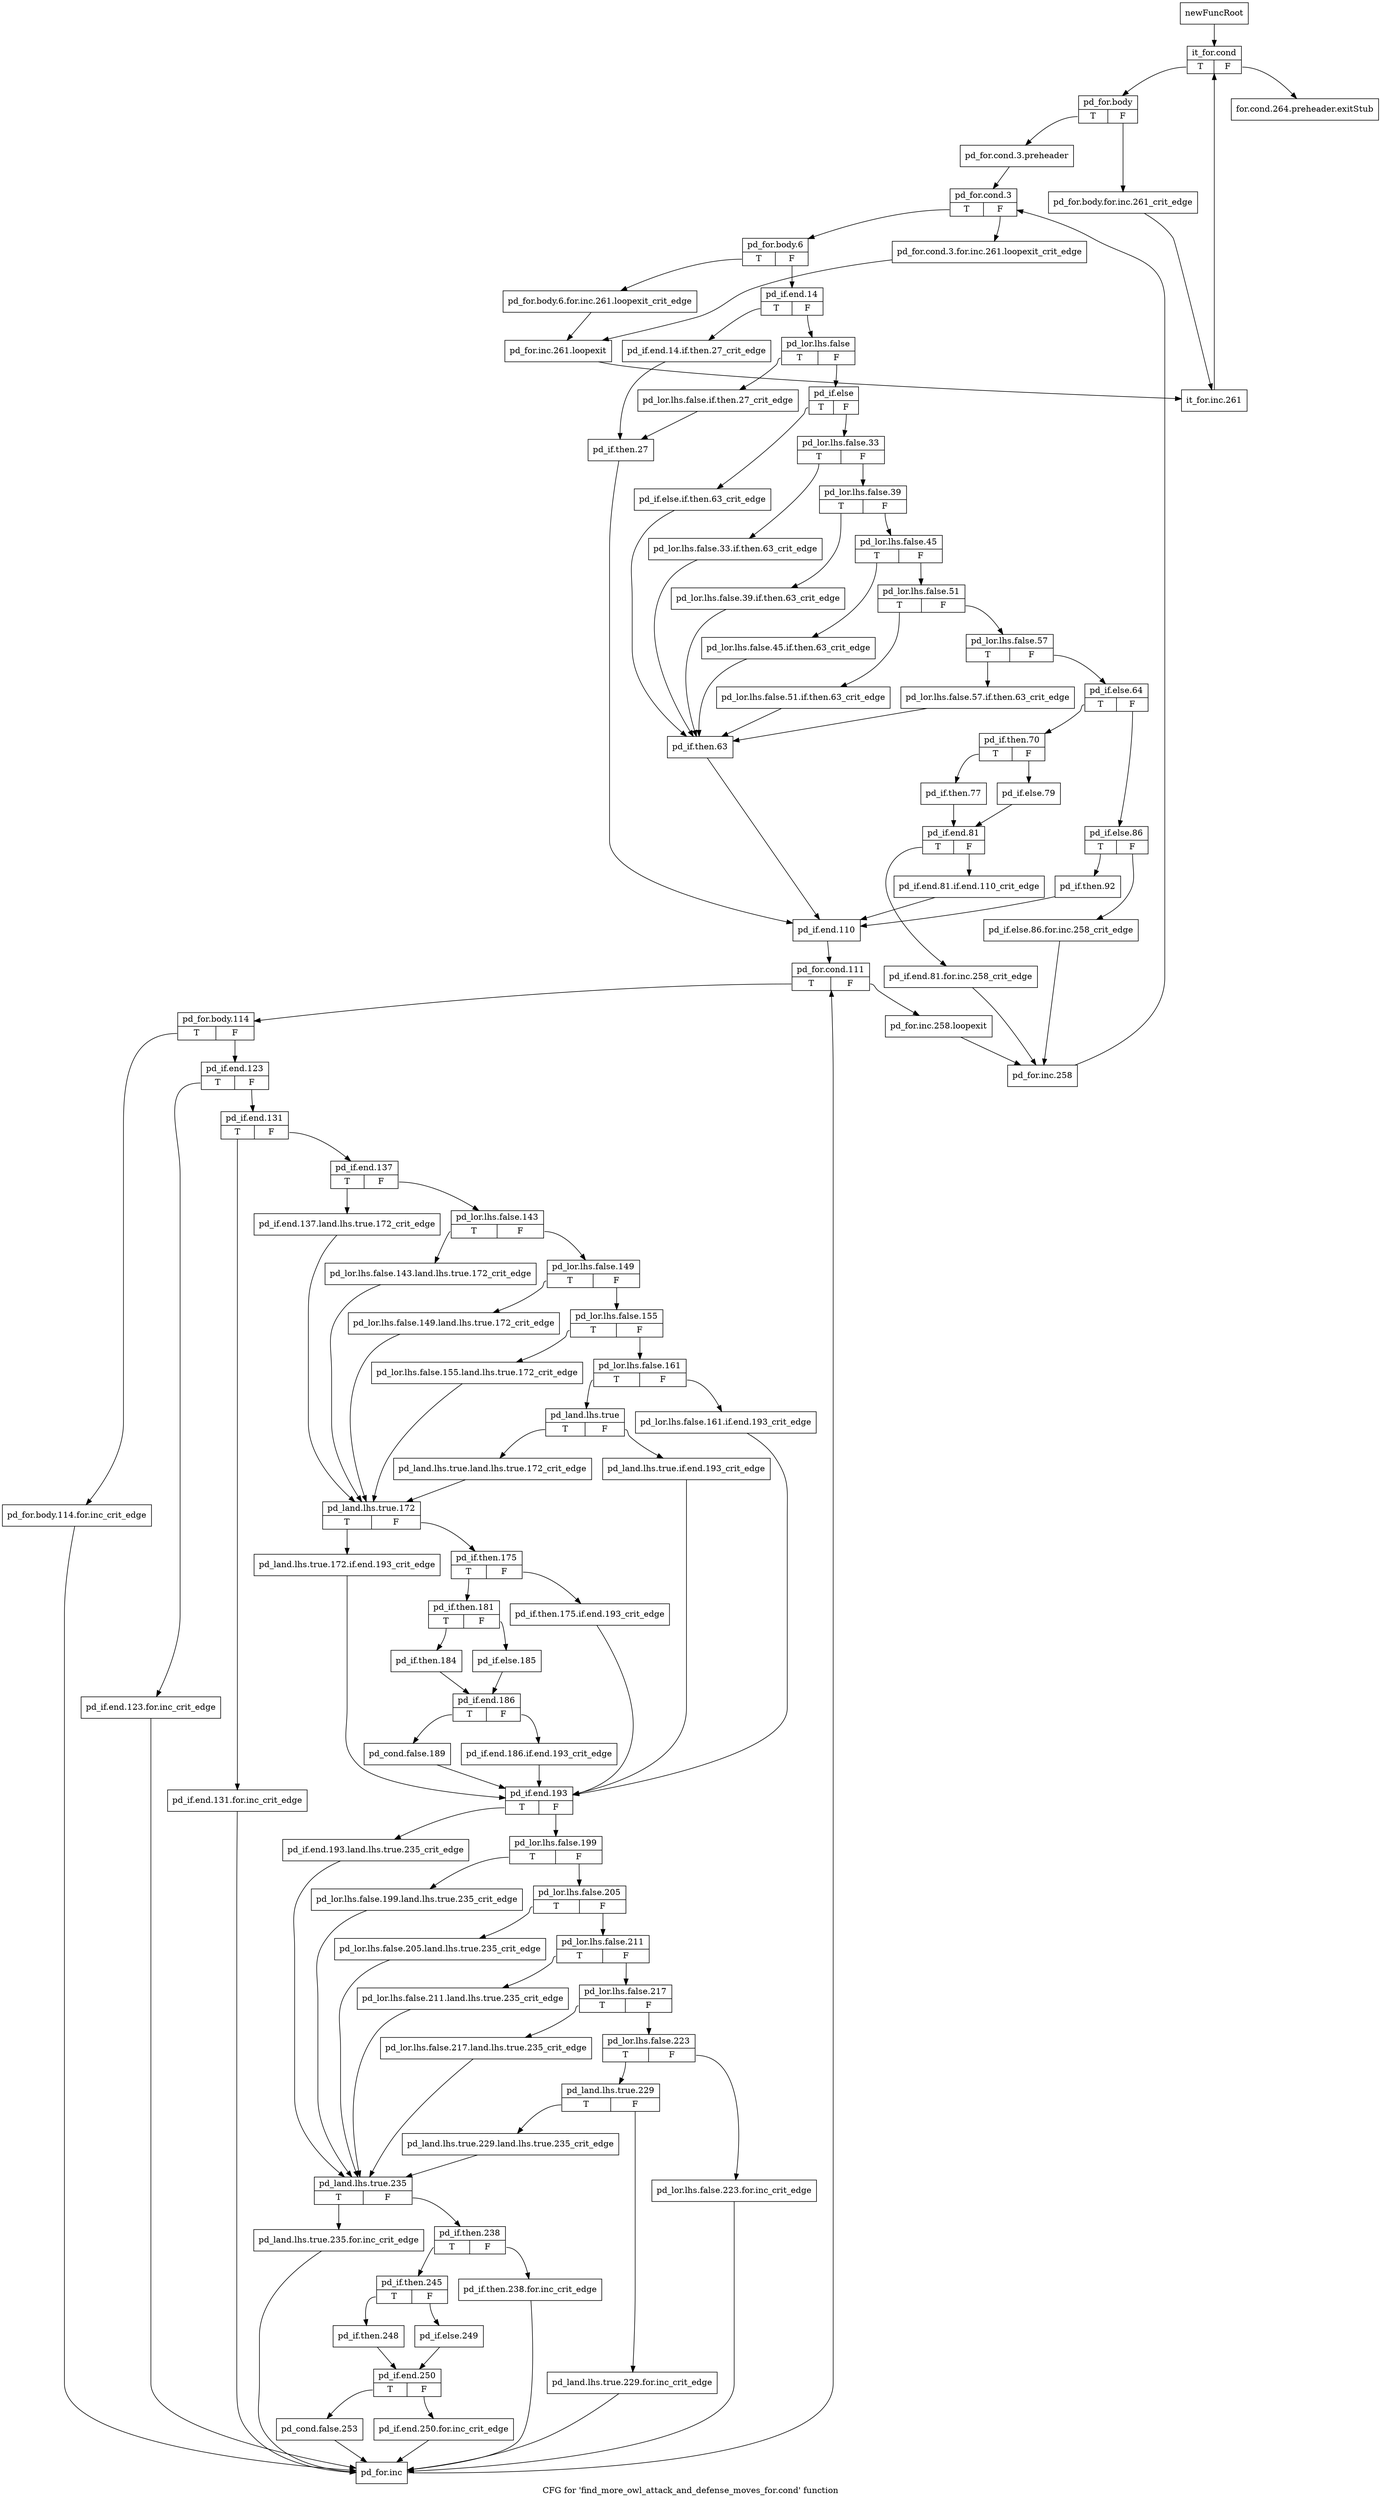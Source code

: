 digraph "CFG for 'find_more_owl_attack_and_defense_moves_for.cond' function" {
	label="CFG for 'find_more_owl_attack_and_defense_moves_for.cond' function";

	Node0x45d3a80 [shape=record,label="{newFuncRoot}"];
	Node0x45d3a80 -> Node0x45d3b20;
	Node0x45d3ad0 [shape=record,label="{for.cond.264.preheader.exitStub}"];
	Node0x45d3b20 [shape=record,label="{it_for.cond|{<s0>T|<s1>F}}"];
	Node0x45d3b20:s0 -> Node0x45dd7f0;
	Node0x45d3b20:s1 -> Node0x45d3ad0;
	Node0x45dd7f0 [shape=record,label="{pd_for.body|{<s0>T|<s1>F}}"];
	Node0x45dd7f0:s0 -> Node0x45dd890;
	Node0x45dd7f0:s1 -> Node0x45dd840;
	Node0x45dd840 [shape=record,label="{pd_for.body.for.inc.261_crit_edge}"];
	Node0x45dd840 -> Node0x45df5a0;
	Node0x45dd890 [shape=record,label="{pd_for.cond.3.preheader}"];
	Node0x45dd890 -> Node0x45dd8e0;
	Node0x45dd8e0 [shape=record,label="{pd_for.cond.3|{<s0>T|<s1>F}}"];
	Node0x45dd8e0:s0 -> Node0x45dd980;
	Node0x45dd8e0:s1 -> Node0x45dd930;
	Node0x45dd930 [shape=record,label="{pd_for.cond.3.for.inc.261.loopexit_crit_edge}"];
	Node0x45dd930 -> Node0x45df550;
	Node0x45dd980 [shape=record,label="{pd_for.body.6|{<s0>T|<s1>F}}"];
	Node0x45dd980:s0 -> Node0x45df500;
	Node0x45dd980:s1 -> Node0x45dd9d0;
	Node0x45dd9d0 [shape=record,label="{pd_if.end.14|{<s0>T|<s1>F}}"];
	Node0x45dd9d0:s0 -> Node0x45de1f0;
	Node0x45dd9d0:s1 -> Node0x45dda20;
	Node0x45dda20 [shape=record,label="{pd_lor.lhs.false|{<s0>T|<s1>F}}"];
	Node0x45dda20:s0 -> Node0x45de1a0;
	Node0x45dda20:s1 -> Node0x45dda70;
	Node0x45dda70 [shape=record,label="{pd_if.else|{<s0>T|<s1>F}}"];
	Node0x45dda70:s0 -> Node0x45de100;
	Node0x45dda70:s1 -> Node0x45ddac0;
	Node0x45ddac0 [shape=record,label="{pd_lor.lhs.false.33|{<s0>T|<s1>F}}"];
	Node0x45ddac0:s0 -> Node0x45de0b0;
	Node0x45ddac0:s1 -> Node0x45ddb10;
	Node0x45ddb10 [shape=record,label="{pd_lor.lhs.false.39|{<s0>T|<s1>F}}"];
	Node0x45ddb10:s0 -> Node0x45de060;
	Node0x45ddb10:s1 -> Node0x45ddb60;
	Node0x45ddb60 [shape=record,label="{pd_lor.lhs.false.45|{<s0>T|<s1>F}}"];
	Node0x45ddb60:s0 -> Node0x45de010;
	Node0x45ddb60:s1 -> Node0x45ddbb0;
	Node0x45ddbb0 [shape=record,label="{pd_lor.lhs.false.51|{<s0>T|<s1>F}}"];
	Node0x45ddbb0:s0 -> Node0x45ddfc0;
	Node0x45ddbb0:s1 -> Node0x45ddc00;
	Node0x45ddc00 [shape=record,label="{pd_lor.lhs.false.57|{<s0>T|<s1>F}}"];
	Node0x45ddc00:s0 -> Node0x45ddf70;
	Node0x45ddc00:s1 -> Node0x45ddc50;
	Node0x45ddc50 [shape=record,label="{pd_if.else.64|{<s0>T|<s1>F}}"];
	Node0x45ddc50:s0 -> Node0x45ddd90;
	Node0x45ddc50:s1 -> Node0x45ddca0;
	Node0x45ddca0 [shape=record,label="{pd_if.else.86|{<s0>T|<s1>F}}"];
	Node0x45ddca0:s0 -> Node0x45ddd40;
	Node0x45ddca0:s1 -> Node0x45ddcf0;
	Node0x45ddcf0 [shape=record,label="{pd_if.else.86.for.inc.258_crit_edge}"];
	Node0x45ddcf0 -> Node0x45de380;
	Node0x45ddd40 [shape=record,label="{pd_if.then.92}"];
	Node0x45ddd40 -> Node0x45de290;
	Node0x45ddd90 [shape=record,label="{pd_if.then.70|{<s0>T|<s1>F}}"];
	Node0x45ddd90:s0 -> Node0x45dde30;
	Node0x45ddd90:s1 -> Node0x45ddde0;
	Node0x45ddde0 [shape=record,label="{pd_if.else.79}"];
	Node0x45ddde0 -> Node0x45dde80;
	Node0x45dde30 [shape=record,label="{pd_if.then.77}"];
	Node0x45dde30 -> Node0x45dde80;
	Node0x45dde80 [shape=record,label="{pd_if.end.81|{<s0>T|<s1>F}}"];
	Node0x45dde80:s0 -> Node0x45ddf20;
	Node0x45dde80:s1 -> Node0x45dded0;
	Node0x45dded0 [shape=record,label="{pd_if.end.81.if.end.110_crit_edge}"];
	Node0x45dded0 -> Node0x45de290;
	Node0x45ddf20 [shape=record,label="{pd_if.end.81.for.inc.258_crit_edge}"];
	Node0x45ddf20 -> Node0x45de380;
	Node0x45ddf70 [shape=record,label="{pd_lor.lhs.false.57.if.then.63_crit_edge}"];
	Node0x45ddf70 -> Node0x45de150;
	Node0x45ddfc0 [shape=record,label="{pd_lor.lhs.false.51.if.then.63_crit_edge}"];
	Node0x45ddfc0 -> Node0x45de150;
	Node0x45de010 [shape=record,label="{pd_lor.lhs.false.45.if.then.63_crit_edge}"];
	Node0x45de010 -> Node0x45de150;
	Node0x45de060 [shape=record,label="{pd_lor.lhs.false.39.if.then.63_crit_edge}"];
	Node0x45de060 -> Node0x45de150;
	Node0x45de0b0 [shape=record,label="{pd_lor.lhs.false.33.if.then.63_crit_edge}"];
	Node0x45de0b0 -> Node0x45de150;
	Node0x45de100 [shape=record,label="{pd_if.else.if.then.63_crit_edge}"];
	Node0x45de100 -> Node0x45de150;
	Node0x45de150 [shape=record,label="{pd_if.then.63}"];
	Node0x45de150 -> Node0x45de290;
	Node0x45de1a0 [shape=record,label="{pd_lor.lhs.false.if.then.27_crit_edge}"];
	Node0x45de1a0 -> Node0x45de240;
	Node0x45de1f0 [shape=record,label="{pd_if.end.14.if.then.27_crit_edge}"];
	Node0x45de1f0 -> Node0x45de240;
	Node0x45de240 [shape=record,label="{pd_if.then.27}"];
	Node0x45de240 -> Node0x45de290;
	Node0x45de290 [shape=record,label="{pd_if.end.110}"];
	Node0x45de290 -> Node0x45de2e0;
	Node0x45de2e0 [shape=record,label="{pd_for.cond.111|{<s0>T|<s1>F}}"];
	Node0x45de2e0:s0 -> Node0x45de3d0;
	Node0x45de2e0:s1 -> Node0x45de330;
	Node0x45de330 [shape=record,label="{pd_for.inc.258.loopexit}"];
	Node0x45de330 -> Node0x45de380;
	Node0x45de380 [shape=record,label="{pd_for.inc.258}"];
	Node0x45de380 -> Node0x45dd8e0;
	Node0x45de3d0 [shape=record,label="{pd_for.body.114|{<s0>T|<s1>F}}"];
	Node0x45de3d0:s0 -> Node0x45df460;
	Node0x45de3d0:s1 -> Node0x45de420;
	Node0x45de420 [shape=record,label="{pd_if.end.123|{<s0>T|<s1>F}}"];
	Node0x45de420:s0 -> Node0x45df410;
	Node0x45de420:s1 -> Node0x45de470;
	Node0x45de470 [shape=record,label="{pd_if.end.131|{<s0>T|<s1>F}}"];
	Node0x45de470:s0 -> Node0x45df3c0;
	Node0x45de470:s1 -> Node0x45de4c0;
	Node0x45de4c0 [shape=record,label="{pd_if.end.137|{<s0>T|<s1>F}}"];
	Node0x45de4c0:s0 -> Node0x45de880;
	Node0x45de4c0:s1 -> Node0x45de510;
	Node0x45de510 [shape=record,label="{pd_lor.lhs.false.143|{<s0>T|<s1>F}}"];
	Node0x45de510:s0 -> Node0x45de830;
	Node0x45de510:s1 -> Node0x45de560;
	Node0x45de560 [shape=record,label="{pd_lor.lhs.false.149|{<s0>T|<s1>F}}"];
	Node0x45de560:s0 -> Node0x45de7e0;
	Node0x45de560:s1 -> Node0x45de5b0;
	Node0x45de5b0 [shape=record,label="{pd_lor.lhs.false.155|{<s0>T|<s1>F}}"];
	Node0x45de5b0:s0 -> Node0x45de790;
	Node0x45de5b0:s1 -> Node0x45de600;
	Node0x45de600 [shape=record,label="{pd_lor.lhs.false.161|{<s0>T|<s1>F}}"];
	Node0x45de600:s0 -> Node0x45de6a0;
	Node0x45de600:s1 -> Node0x45de650;
	Node0x45de650 [shape=record,label="{pd_lor.lhs.false.161.if.end.193_crit_edge}"];
	Node0x45de650 -> Node0x45debf0;
	Node0x45de6a0 [shape=record,label="{pd_land.lhs.true|{<s0>T|<s1>F}}"];
	Node0x45de6a0:s0 -> Node0x45de740;
	Node0x45de6a0:s1 -> Node0x45de6f0;
	Node0x45de6f0 [shape=record,label="{pd_land.lhs.true.if.end.193_crit_edge}"];
	Node0x45de6f0 -> Node0x45debf0;
	Node0x45de740 [shape=record,label="{pd_land.lhs.true.land.lhs.true.172_crit_edge}"];
	Node0x45de740 -> Node0x45de8d0;
	Node0x45de790 [shape=record,label="{pd_lor.lhs.false.155.land.lhs.true.172_crit_edge}"];
	Node0x45de790 -> Node0x45de8d0;
	Node0x45de7e0 [shape=record,label="{pd_lor.lhs.false.149.land.lhs.true.172_crit_edge}"];
	Node0x45de7e0 -> Node0x45de8d0;
	Node0x45de830 [shape=record,label="{pd_lor.lhs.false.143.land.lhs.true.172_crit_edge}"];
	Node0x45de830 -> Node0x45de8d0;
	Node0x45de880 [shape=record,label="{pd_if.end.137.land.lhs.true.172_crit_edge}"];
	Node0x45de880 -> Node0x45de8d0;
	Node0x45de8d0 [shape=record,label="{pd_land.lhs.true.172|{<s0>T|<s1>F}}"];
	Node0x45de8d0:s0 -> Node0x45deba0;
	Node0x45de8d0:s1 -> Node0x45de920;
	Node0x45de920 [shape=record,label="{pd_if.then.175|{<s0>T|<s1>F}}"];
	Node0x45de920:s0 -> Node0x45de9c0;
	Node0x45de920:s1 -> Node0x45de970;
	Node0x45de970 [shape=record,label="{pd_if.then.175.if.end.193_crit_edge}"];
	Node0x45de970 -> Node0x45debf0;
	Node0x45de9c0 [shape=record,label="{pd_if.then.181|{<s0>T|<s1>F}}"];
	Node0x45de9c0:s0 -> Node0x45dea60;
	Node0x45de9c0:s1 -> Node0x45dea10;
	Node0x45dea10 [shape=record,label="{pd_if.else.185}"];
	Node0x45dea10 -> Node0x45deab0;
	Node0x45dea60 [shape=record,label="{pd_if.then.184}"];
	Node0x45dea60 -> Node0x45deab0;
	Node0x45deab0 [shape=record,label="{pd_if.end.186|{<s0>T|<s1>F}}"];
	Node0x45deab0:s0 -> Node0x45deb50;
	Node0x45deab0:s1 -> Node0x45deb00;
	Node0x45deb00 [shape=record,label="{pd_if.end.186.if.end.193_crit_edge}"];
	Node0x45deb00 -> Node0x45debf0;
	Node0x45deb50 [shape=record,label="{pd_cond.false.189}"];
	Node0x45deb50 -> Node0x45debf0;
	Node0x45deba0 [shape=record,label="{pd_land.lhs.true.172.if.end.193_crit_edge}"];
	Node0x45deba0 -> Node0x45debf0;
	Node0x45debf0 [shape=record,label="{pd_if.end.193|{<s0>T|<s1>F}}"];
	Node0x45debf0:s0 -> Node0x45df050;
	Node0x45debf0:s1 -> Node0x45dec40;
	Node0x45dec40 [shape=record,label="{pd_lor.lhs.false.199|{<s0>T|<s1>F}}"];
	Node0x45dec40:s0 -> Node0x45df000;
	Node0x45dec40:s1 -> Node0x45dec90;
	Node0x45dec90 [shape=record,label="{pd_lor.lhs.false.205|{<s0>T|<s1>F}}"];
	Node0x45dec90:s0 -> Node0x45defb0;
	Node0x45dec90:s1 -> Node0x45dece0;
	Node0x45dece0 [shape=record,label="{pd_lor.lhs.false.211|{<s0>T|<s1>F}}"];
	Node0x45dece0:s0 -> Node0x45def60;
	Node0x45dece0:s1 -> Node0x45ded30;
	Node0x45ded30 [shape=record,label="{pd_lor.lhs.false.217|{<s0>T|<s1>F}}"];
	Node0x45ded30:s0 -> Node0x45def10;
	Node0x45ded30:s1 -> Node0x45ded80;
	Node0x45ded80 [shape=record,label="{pd_lor.lhs.false.223|{<s0>T|<s1>F}}"];
	Node0x45ded80:s0 -> Node0x45dee20;
	Node0x45ded80:s1 -> Node0x45dedd0;
	Node0x45dedd0 [shape=record,label="{pd_lor.lhs.false.223.for.inc_crit_edge}"];
	Node0x45dedd0 -> Node0x45df4b0;
	Node0x45dee20 [shape=record,label="{pd_land.lhs.true.229|{<s0>T|<s1>F}}"];
	Node0x45dee20:s0 -> Node0x45deec0;
	Node0x45dee20:s1 -> Node0x45dee70;
	Node0x45dee70 [shape=record,label="{pd_land.lhs.true.229.for.inc_crit_edge}"];
	Node0x45dee70 -> Node0x45df4b0;
	Node0x45deec0 [shape=record,label="{pd_land.lhs.true.229.land.lhs.true.235_crit_edge}"];
	Node0x45deec0 -> Node0x45df0a0;
	Node0x45def10 [shape=record,label="{pd_lor.lhs.false.217.land.lhs.true.235_crit_edge}"];
	Node0x45def10 -> Node0x45df0a0;
	Node0x45def60 [shape=record,label="{pd_lor.lhs.false.211.land.lhs.true.235_crit_edge}"];
	Node0x45def60 -> Node0x45df0a0;
	Node0x45defb0 [shape=record,label="{pd_lor.lhs.false.205.land.lhs.true.235_crit_edge}"];
	Node0x45defb0 -> Node0x45df0a0;
	Node0x45df000 [shape=record,label="{pd_lor.lhs.false.199.land.lhs.true.235_crit_edge}"];
	Node0x45df000 -> Node0x45df0a0;
	Node0x45df050 [shape=record,label="{pd_if.end.193.land.lhs.true.235_crit_edge}"];
	Node0x45df050 -> Node0x45df0a0;
	Node0x45df0a0 [shape=record,label="{pd_land.lhs.true.235|{<s0>T|<s1>F}}"];
	Node0x45df0a0:s0 -> Node0x45df370;
	Node0x45df0a0:s1 -> Node0x45df0f0;
	Node0x45df0f0 [shape=record,label="{pd_if.then.238|{<s0>T|<s1>F}}"];
	Node0x45df0f0:s0 -> Node0x45df190;
	Node0x45df0f0:s1 -> Node0x45df140;
	Node0x45df140 [shape=record,label="{pd_if.then.238.for.inc_crit_edge}"];
	Node0x45df140 -> Node0x45df4b0;
	Node0x45df190 [shape=record,label="{pd_if.then.245|{<s0>T|<s1>F}}"];
	Node0x45df190:s0 -> Node0x45df230;
	Node0x45df190:s1 -> Node0x45df1e0;
	Node0x45df1e0 [shape=record,label="{pd_if.else.249}"];
	Node0x45df1e0 -> Node0x45df280;
	Node0x45df230 [shape=record,label="{pd_if.then.248}"];
	Node0x45df230 -> Node0x45df280;
	Node0x45df280 [shape=record,label="{pd_if.end.250|{<s0>T|<s1>F}}"];
	Node0x45df280:s0 -> Node0x45df320;
	Node0x45df280:s1 -> Node0x45df2d0;
	Node0x45df2d0 [shape=record,label="{pd_if.end.250.for.inc_crit_edge}"];
	Node0x45df2d0 -> Node0x45df4b0;
	Node0x45df320 [shape=record,label="{pd_cond.false.253}"];
	Node0x45df320 -> Node0x45df4b0;
	Node0x45df370 [shape=record,label="{pd_land.lhs.true.235.for.inc_crit_edge}"];
	Node0x45df370 -> Node0x45df4b0;
	Node0x45df3c0 [shape=record,label="{pd_if.end.131.for.inc_crit_edge}"];
	Node0x45df3c0 -> Node0x45df4b0;
	Node0x45df410 [shape=record,label="{pd_if.end.123.for.inc_crit_edge}"];
	Node0x45df410 -> Node0x45df4b0;
	Node0x45df460 [shape=record,label="{pd_for.body.114.for.inc_crit_edge}"];
	Node0x45df460 -> Node0x45df4b0;
	Node0x45df4b0 [shape=record,label="{pd_for.inc}"];
	Node0x45df4b0 -> Node0x45de2e0;
	Node0x45df500 [shape=record,label="{pd_for.body.6.for.inc.261.loopexit_crit_edge}"];
	Node0x45df500 -> Node0x45df550;
	Node0x45df550 [shape=record,label="{pd_for.inc.261.loopexit}"];
	Node0x45df550 -> Node0x45df5a0;
	Node0x45df5a0 [shape=record,label="{it_for.inc.261}"];
	Node0x45df5a0 -> Node0x45d3b20;
}
